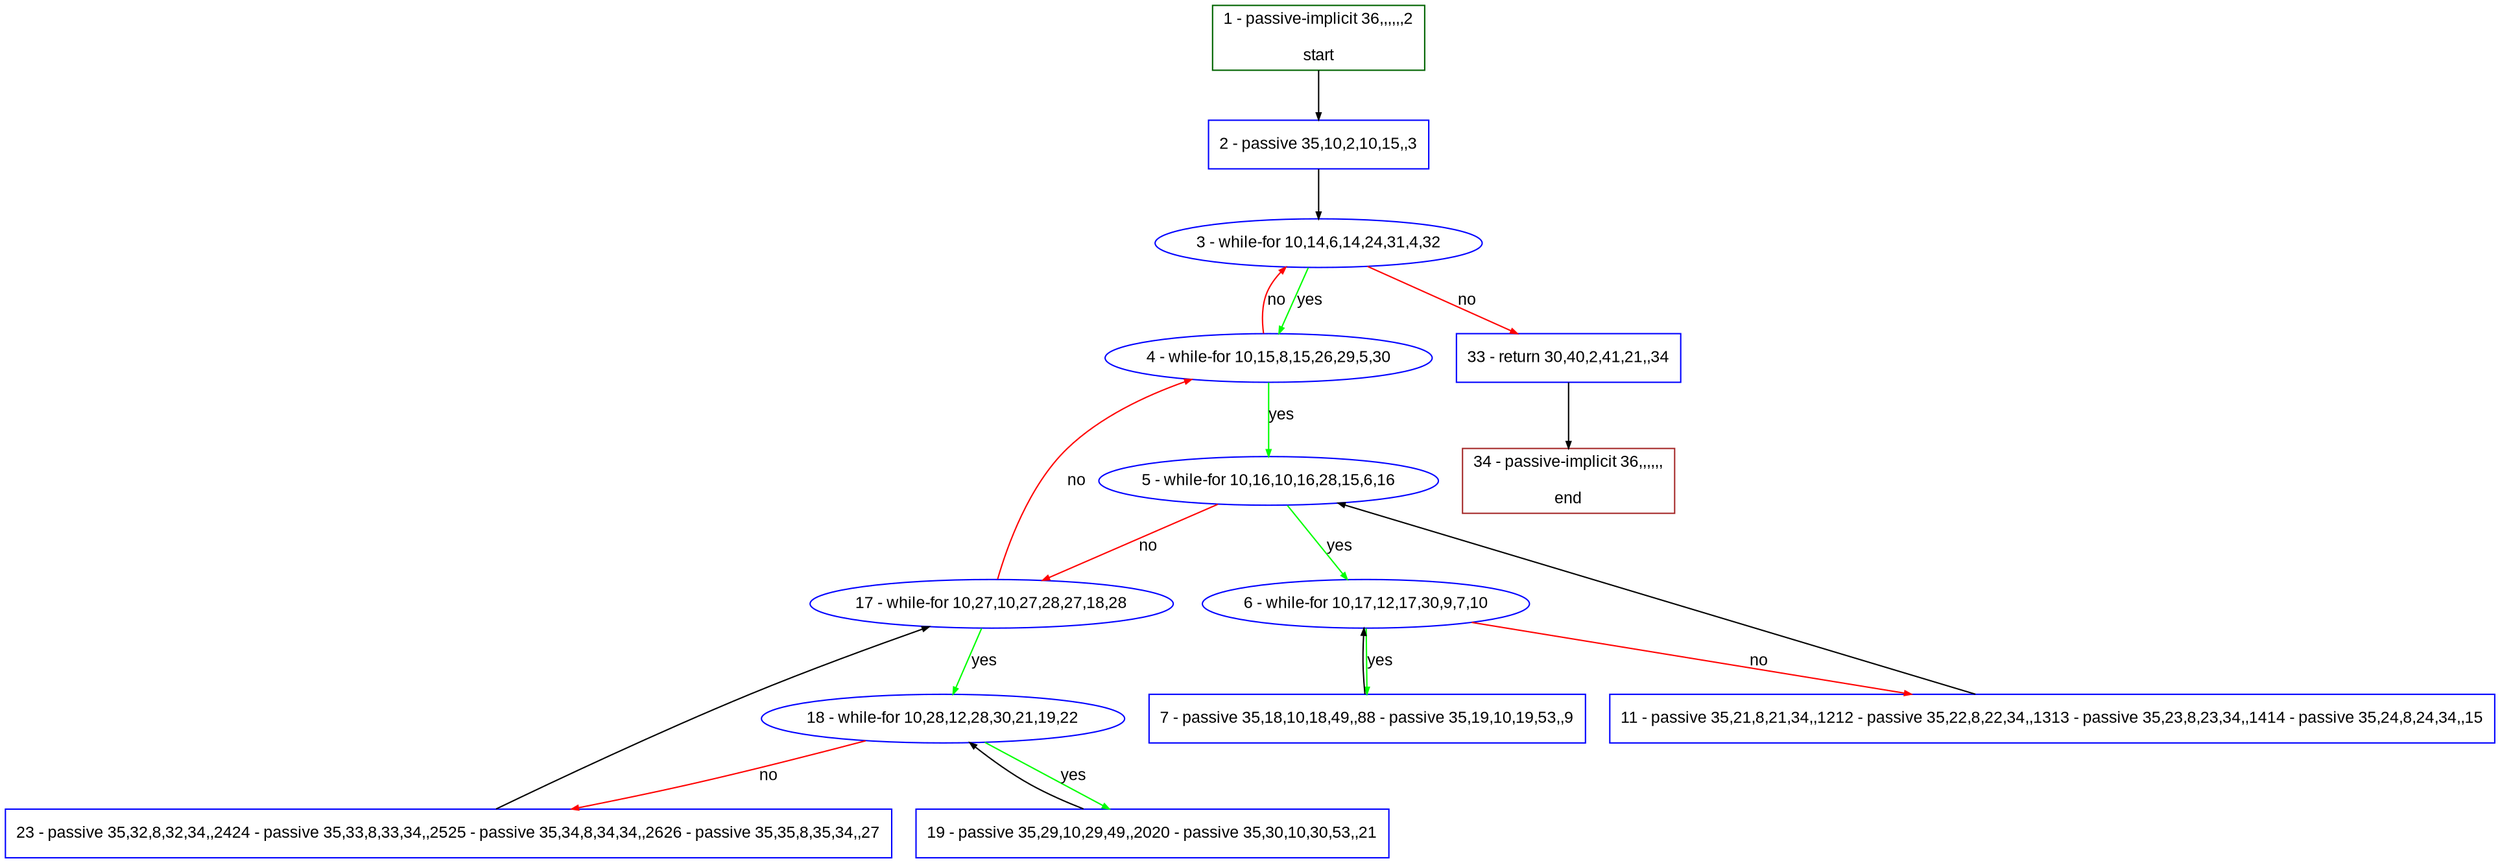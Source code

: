 digraph "" {
  graph [bgcolor="white", fillcolor="#FFFFCC", pack="true", packmode="clust", fontname="Arial", label="", fontsize="12", compound="true", style="rounded,filled"];
  node [node_initialized="no", fillcolor="white", fontname="Arial", label="", color="grey", fontsize="12", fixedsize="false", compound="true", shape="rectangle", style="filled"];
  edge [arrowtail="none", lhead="", fontcolor="black", fontname="Arial", label="", color="black", fontsize="12", arrowhead="normal", arrowsize="0.5", compound="true", ltail="", dir="forward"];
  __N1 [fillcolor="#ffffff", label="2 - passive 35,10,2,10,15,,3", color="#0000ff", shape="box", style="filled"];
  __N2 [fillcolor="#ffffff", label="1 - passive-implicit 36,,,,,,2\n\nstart", color="#006400", shape="box", style="filled"];
  __N3 [fillcolor="#ffffff", label="3 - while-for 10,14,6,14,24,31,4,32", color="#0000ff", shape="oval", style="filled"];
  __N4 [fillcolor="#ffffff", label="4 - while-for 10,15,8,15,26,29,5,30", color="#0000ff", shape="oval", style="filled"];
  __N5 [fillcolor="#ffffff", label="33 - return 30,40,2,41,21,,34", color="#0000ff", shape="box", style="filled"];
  __N6 [fillcolor="#ffffff", label="5 - while-for 10,16,10,16,28,15,6,16", color="#0000ff", shape="oval", style="filled"];
  __N7 [fillcolor="#ffffff", label="6 - while-for 10,17,12,17,30,9,7,10", color="#0000ff", shape="oval", style="filled"];
  __N8 [fillcolor="#ffffff", label="17 - while-for 10,27,10,27,28,27,18,28", color="#0000ff", shape="oval", style="filled"];
  __N9 [fillcolor="#ffffff", label="7 - passive 35,18,10,18,49,,88 - passive 35,19,10,19,53,,9", color="#0000ff", shape="box", style="filled"];
  __N10 [fillcolor="#ffffff", label="11 - passive 35,21,8,21,34,,1212 - passive 35,22,8,22,34,,1313 - passive 35,23,8,23,34,,1414 - passive 35,24,8,24,34,,15", color="#0000ff", shape="box", style="filled"];
  __N11 [fillcolor="#ffffff", label="18 - while-for 10,28,12,28,30,21,19,22", color="#0000ff", shape="oval", style="filled"];
  __N12 [fillcolor="#ffffff", label="19 - passive 35,29,10,29,49,,2020 - passive 35,30,10,30,53,,21", color="#0000ff", shape="box", style="filled"];
  __N13 [fillcolor="#ffffff", label="23 - passive 35,32,8,32,34,,2424 - passive 35,33,8,33,34,,2525 - passive 35,34,8,34,34,,2626 - passive 35,35,8,35,34,,27", color="#0000ff", shape="box", style="filled"];
  __N14 [fillcolor="#ffffff", label="34 - passive-implicit 36,,,,,,\n\nend", color="#a52a2a", shape="box", style="filled"];
  __N2 -> __N1 [arrowtail="none", color="#000000", label="", arrowhead="normal", dir="forward"];
  __N1 -> __N3 [arrowtail="none", color="#000000", label="", arrowhead="normal", dir="forward"];
  __N3 -> __N4 [arrowtail="none", color="#00ff00", label="yes", arrowhead="normal", dir="forward"];
  __N4 -> __N3 [arrowtail="none", color="#ff0000", label="no", arrowhead="normal", dir="forward"];
  __N3 -> __N5 [arrowtail="none", color="#ff0000", label="no", arrowhead="normal", dir="forward"];
  __N4 -> __N6 [arrowtail="none", color="#00ff00", label="yes", arrowhead="normal", dir="forward"];
  __N6 -> __N7 [arrowtail="none", color="#00ff00", label="yes", arrowhead="normal", dir="forward"];
  __N6 -> __N8 [arrowtail="none", color="#ff0000", label="no", arrowhead="normal", dir="forward"];
  __N7 -> __N9 [arrowtail="none", color="#00ff00", label="yes", arrowhead="normal", dir="forward"];
  __N9 -> __N7 [arrowtail="none", color="#000000", label="", arrowhead="normal", dir="forward"];
  __N7 -> __N10 [arrowtail="none", color="#ff0000", label="no", arrowhead="normal", dir="forward"];
  __N10 -> __N6 [arrowtail="none", color="#000000", label="", arrowhead="normal", dir="forward"];
  __N8 -> __N4 [arrowtail="none", color="#ff0000", label="no", arrowhead="normal", dir="forward"];
  __N8 -> __N11 [arrowtail="none", color="#00ff00", label="yes", arrowhead="normal", dir="forward"];
  __N11 -> __N12 [arrowtail="none", color="#00ff00", label="yes", arrowhead="normal", dir="forward"];
  __N12 -> __N11 [arrowtail="none", color="#000000", label="", arrowhead="normal", dir="forward"];
  __N11 -> __N13 [arrowtail="none", color="#ff0000", label="no", arrowhead="normal", dir="forward"];
  __N13 -> __N8 [arrowtail="none", color="#000000", label="", arrowhead="normal", dir="forward"];
  __N5 -> __N14 [arrowtail="none", color="#000000", label="", arrowhead="normal", dir="forward"];
}
